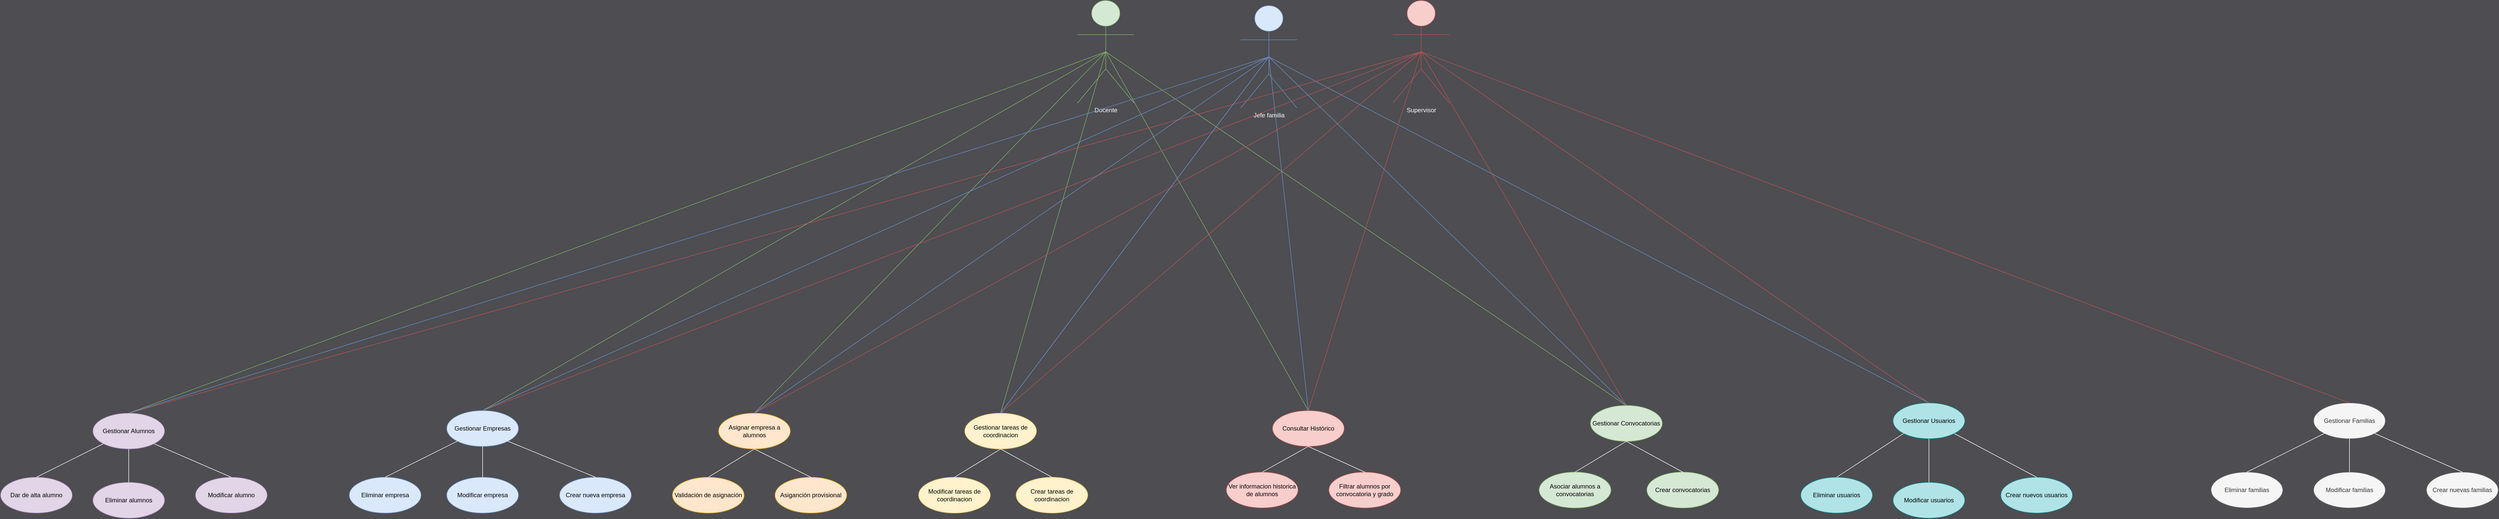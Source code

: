 <mxfile version="26.1.1">
  <diagram name="Página-1" id="VZV8FIvFbjV9p11Crrui">
    <mxGraphModel dx="5668" dy="1858" grid="1" gridSize="10" guides="1" tooltips="1" connect="1" arrows="1" fold="1" page="1" pageScale="1" pageWidth="827" pageHeight="1169" background="#4D4D52" math="0" shadow="0">
      <root>
        <mxCell id="0" />
        <mxCell id="1" parent="0" />
        <mxCell id="WciaTM6kuAnRDS8gRZQJ-1" value="Docente" style="shape=umlActor;verticalLabelPosition=bottom;verticalAlign=top;html=1;fillColor=#d5e8d4;strokeColor=#82b366;fontColor=#FFFFFF;" vertex="1" parent="1">
          <mxGeometry x="40" y="110" width="110" height="200" as="geometry" />
        </mxCell>
        <mxCell id="WciaTM6kuAnRDS8gRZQJ-2" value="Gestionar Alumnos" style="ellipse;whiteSpace=wrap;html=1;fillColor=#e1d5e7;strokeColor=#9673a6;" vertex="1" parent="1">
          <mxGeometry x="-1880" y="915" width="140" height="70" as="geometry" />
        </mxCell>
        <mxCell id="WciaTM6kuAnRDS8gRZQJ-3" value="Dar de alta alumno" style="ellipse;whiteSpace=wrap;html=1;fillColor=#e1d5e7;strokeColor=#9673a6;" vertex="1" parent="1">
          <mxGeometry x="-2060" y="1040" width="140" height="70" as="geometry" />
        </mxCell>
        <mxCell id="WciaTM6kuAnRDS8gRZQJ-4" value="Modificar alumno" style="ellipse;whiteSpace=wrap;html=1;fillColor=#e1d5e7;strokeColor=#9673a6;" vertex="1" parent="1">
          <mxGeometry x="-1680" y="1040" width="140" height="70" as="geometry" />
        </mxCell>
        <mxCell id="WciaTM6kuAnRDS8gRZQJ-5" value="Eliminar alumnos" style="ellipse;whiteSpace=wrap;html=1;fillColor=#e1d5e7;strokeColor=#9673a6;" vertex="1" parent="1">
          <mxGeometry x="-1880" y="1050" width="140" height="70" as="geometry" />
        </mxCell>
        <mxCell id="WciaTM6kuAnRDS8gRZQJ-6" value="" style="endArrow=none;html=1;rounded=0;entryX=0.5;entryY=0;entryDx=0;entryDy=0;exitX=0;exitY=1;exitDx=0;exitDy=0;fillColor=#f5f5f5;strokeColor=#FFFFFF;" edge="1" parent="1" source="WciaTM6kuAnRDS8gRZQJ-2" target="WciaTM6kuAnRDS8gRZQJ-3">
          <mxGeometry width="50" height="50" relative="1" as="geometry">
            <mxPoint x="-1920" y="925" as="sourcePoint" />
            <mxPoint x="-1870" y="875" as="targetPoint" />
          </mxGeometry>
        </mxCell>
        <mxCell id="WciaTM6kuAnRDS8gRZQJ-7" value="" style="endArrow=none;html=1;rounded=0;entryX=0.5;entryY=0;entryDx=0;entryDy=0;exitX=1;exitY=1;exitDx=0;exitDy=0;fillColor=#f5f5f5;strokeColor=#FFFFFF;" edge="1" parent="1" source="WciaTM6kuAnRDS8gRZQJ-2" target="WciaTM6kuAnRDS8gRZQJ-4">
          <mxGeometry width="50" height="50" relative="1" as="geometry">
            <mxPoint x="-1900" y="955" as="sourcePoint" />
            <mxPoint x="-1850" y="905" as="targetPoint" />
          </mxGeometry>
        </mxCell>
        <mxCell id="WciaTM6kuAnRDS8gRZQJ-8" value="" style="endArrow=none;html=1;rounded=0;entryX=0.5;entryY=0;entryDx=0;entryDy=0;exitX=0.5;exitY=1;exitDx=0;exitDy=0;fillColor=#f5f5f5;strokeColor=#FFFFFF;" edge="1" parent="1" source="WciaTM6kuAnRDS8gRZQJ-2" target="WciaTM6kuAnRDS8gRZQJ-5">
          <mxGeometry width="50" height="50" relative="1" as="geometry">
            <mxPoint x="-1930" y="975" as="sourcePoint" />
            <mxPoint x="-1880" y="925" as="targetPoint" />
          </mxGeometry>
        </mxCell>
        <mxCell id="WciaTM6kuAnRDS8gRZQJ-9" value="Gestionar Empresas" style="ellipse;whiteSpace=wrap;html=1;fillColor=#dae8fc;strokeColor=#6c8ebf;" vertex="1" parent="1">
          <mxGeometry x="-1190" y="910" width="140" height="70" as="geometry" />
        </mxCell>
        <mxCell id="WciaTM6kuAnRDS8gRZQJ-10" value="Crear nueva empresa" style="ellipse;whiteSpace=wrap;html=1;fillColor=#dae8fc;strokeColor=#6c8ebf;" vertex="1" parent="1">
          <mxGeometry x="-970" y="1040" width="140" height="70" as="geometry" />
        </mxCell>
        <mxCell id="WciaTM6kuAnRDS8gRZQJ-11" value="Modificar empresa" style="ellipse;whiteSpace=wrap;html=1;fillColor=#dae8fc;strokeColor=#6c8ebf;" vertex="1" parent="1">
          <mxGeometry x="-1190" y="1040" width="140" height="70" as="geometry" />
        </mxCell>
        <mxCell id="WciaTM6kuAnRDS8gRZQJ-12" value="Eliminar empresa" style="ellipse;whiteSpace=wrap;html=1;fillColor=#dae8fc;strokeColor=#6c8ebf;" vertex="1" parent="1">
          <mxGeometry x="-1380" y="1040" width="140" height="70" as="geometry" />
        </mxCell>
        <mxCell id="WciaTM6kuAnRDS8gRZQJ-13" value="" style="endArrow=none;html=1;rounded=0;entryX=0.5;entryY=0;entryDx=0;entryDy=0;exitX=1;exitY=1;exitDx=0;exitDy=0;fillColor=#f5f5f5;strokeColor=#FFFFFF;" edge="1" parent="1" source="WciaTM6kuAnRDS8gRZQJ-9" target="WciaTM6kuAnRDS8gRZQJ-10">
          <mxGeometry width="50" height="50" relative="1" as="geometry">
            <mxPoint x="-590" y="400" as="sourcePoint" />
            <mxPoint x="-540" y="350" as="targetPoint" />
          </mxGeometry>
        </mxCell>
        <mxCell id="WciaTM6kuAnRDS8gRZQJ-14" value="" style="endArrow=none;html=1;rounded=0;entryX=0.5;entryY=0;entryDx=0;entryDy=0;exitX=0.5;exitY=1;exitDx=0;exitDy=0;fillColor=#f5f5f5;strokeColor=#FFFFFF;" edge="1" parent="1" source="WciaTM6kuAnRDS8gRZQJ-9" target="WciaTM6kuAnRDS8gRZQJ-11">
          <mxGeometry width="50" height="50" relative="1" as="geometry">
            <mxPoint x="-570" y="430" as="sourcePoint" />
            <mxPoint x="-520" y="380" as="targetPoint" />
          </mxGeometry>
        </mxCell>
        <mxCell id="WciaTM6kuAnRDS8gRZQJ-15" value="" style="endArrow=none;html=1;rounded=0;entryX=0.5;entryY=0;entryDx=0;entryDy=0;exitX=0;exitY=1;exitDx=0;exitDy=0;fillColor=#f5f5f5;strokeColor=#FFFFFF;" edge="1" parent="1" source="WciaTM6kuAnRDS8gRZQJ-9" target="WciaTM6kuAnRDS8gRZQJ-12">
          <mxGeometry width="50" height="50" relative="1" as="geometry">
            <mxPoint x="-600" y="450" as="sourcePoint" />
            <mxPoint x="-550" y="400" as="targetPoint" />
          </mxGeometry>
        </mxCell>
        <mxCell id="WciaTM6kuAnRDS8gRZQJ-16" value="Asignar empresa a alumnos" style="ellipse;whiteSpace=wrap;html=1;fillColor=#ffe6cc;strokeColor=#d79b00;" vertex="1" parent="1">
          <mxGeometry x="-660" y="915" width="140" height="70" as="geometry" />
        </mxCell>
        <mxCell id="WciaTM6kuAnRDS8gRZQJ-17" value="Asiganción provisional" style="ellipse;whiteSpace=wrap;html=1;fillColor=#ffe6cc;strokeColor=#d79b00;" vertex="1" parent="1">
          <mxGeometry x="-550" y="1040" width="140" height="70" as="geometry" />
        </mxCell>
        <mxCell id="WciaTM6kuAnRDS8gRZQJ-18" value="Validación de asignación" style="ellipse;whiteSpace=wrap;html=1;fillColor=#ffe6cc;strokeColor=#d79b00;" vertex="1" parent="1">
          <mxGeometry x="-750" y="1040" width="140" height="70" as="geometry" />
        </mxCell>
        <mxCell id="WciaTM6kuAnRDS8gRZQJ-20" value="" style="endArrow=none;html=1;rounded=0;entryX=0.5;entryY=0;entryDx=0;entryDy=0;exitX=0.5;exitY=1;exitDx=0;exitDy=0;fillColor=#f5f5f5;strokeColor=#FFFFFF;" edge="1" parent="1" source="WciaTM6kuAnRDS8gRZQJ-16" target="WciaTM6kuAnRDS8gRZQJ-17">
          <mxGeometry width="50" height="50" relative="1" as="geometry">
            <mxPoint x="-540" y="925" as="sourcePoint" />
            <mxPoint x="-490" y="875" as="targetPoint" />
          </mxGeometry>
        </mxCell>
        <mxCell id="WciaTM6kuAnRDS8gRZQJ-21" value="" style="endArrow=none;html=1;rounded=0;entryX=0.5;entryY=0;entryDx=0;entryDy=0;exitX=0.5;exitY=1;exitDx=0;exitDy=0;fillColor=#f5f5f5;strokeColor=#FFFFFF;" edge="1" parent="1" source="WciaTM6kuAnRDS8gRZQJ-16" target="WciaTM6kuAnRDS8gRZQJ-18">
          <mxGeometry width="50" height="50" relative="1" as="geometry">
            <mxPoint x="-610" y="1020" as="sourcePoint" />
            <mxPoint x="-470" y="905" as="targetPoint" />
          </mxGeometry>
        </mxCell>
        <mxCell id="WciaTM6kuAnRDS8gRZQJ-26" value="Gestionar tareas de coordinacion" style="ellipse;whiteSpace=wrap;html=1;fillColor=#fff2cc;strokeColor=#d6b656;" vertex="1" parent="1">
          <mxGeometry x="-180" y="915" width="140" height="70" as="geometry" />
        </mxCell>
        <mxCell id="WciaTM6kuAnRDS8gRZQJ-27" value="Crear tareas de coordinacion" style="ellipse;whiteSpace=wrap;html=1;fillColor=#fff2cc;strokeColor=#d6b656;" vertex="1" parent="1">
          <mxGeometry x="-80" y="1040" width="140" height="70" as="geometry" />
        </mxCell>
        <mxCell id="WciaTM6kuAnRDS8gRZQJ-28" value="Modificar tareas de coordinacion" style="ellipse;whiteSpace=wrap;html=1;fillColor=#fff2cc;strokeColor=#d6b656;" vertex="1" parent="1">
          <mxGeometry x="-270" y="1040" width="140" height="70" as="geometry" />
        </mxCell>
        <mxCell id="WciaTM6kuAnRDS8gRZQJ-29" value="" style="endArrow=none;html=1;rounded=0;entryX=0.5;entryY=0;entryDx=0;entryDy=0;exitX=0.5;exitY=1;exitDx=0;exitDy=0;fillColor=#f5f5f5;strokeColor=#FFFFFF;" edge="1" parent="1" source="WciaTM6kuAnRDS8gRZQJ-26" target="WciaTM6kuAnRDS8gRZQJ-27">
          <mxGeometry width="50" height="50" relative="1" as="geometry">
            <mxPoint x="766" y="1270" as="sourcePoint" />
            <mxPoint x="816" y="1220" as="targetPoint" />
          </mxGeometry>
        </mxCell>
        <mxCell id="WciaTM6kuAnRDS8gRZQJ-30" value="" style="endArrow=none;html=1;rounded=0;entryX=0.5;entryY=0;entryDx=0;entryDy=0;exitX=0.5;exitY=1;exitDx=0;exitDy=0;fillColor=#f5f5f5;strokeColor=#FFFFFF;" edge="1" parent="1" source="WciaTM6kuAnRDS8gRZQJ-26" target="WciaTM6kuAnRDS8gRZQJ-28">
          <mxGeometry width="50" height="50" relative="1" as="geometry">
            <mxPoint x="786" y="1300" as="sourcePoint" />
            <mxPoint x="836" y="1250" as="targetPoint" />
          </mxGeometry>
        </mxCell>
        <mxCell id="WciaTM6kuAnRDS8gRZQJ-31" value="Consultar Histórico" style="ellipse;whiteSpace=wrap;html=1;fillColor=#f8cecc;strokeColor=#b85450;" vertex="1" parent="1">
          <mxGeometry x="420" y="910" width="140" height="70" as="geometry" />
        </mxCell>
        <mxCell id="WciaTM6kuAnRDS8gRZQJ-32" value="Filtrar alumnos por convocatoria y grado" style="ellipse;whiteSpace=wrap;html=1;fillColor=#f8cecc;strokeColor=#b85450;" vertex="1" parent="1">
          <mxGeometry x="530" y="1030" width="140" height="70" as="geometry" />
        </mxCell>
        <mxCell id="WciaTM6kuAnRDS8gRZQJ-33" value="Ver informacion historica de alumnos" style="ellipse;whiteSpace=wrap;html=1;fillColor=#f8cecc;strokeColor=#b85450;" vertex="1" parent="1">
          <mxGeometry x="330" y="1030" width="140" height="70" as="geometry" />
        </mxCell>
        <mxCell id="WciaTM6kuAnRDS8gRZQJ-34" value="" style="endArrow=none;html=1;rounded=0;entryX=0.5;entryY=0;entryDx=0;entryDy=0;exitX=0.5;exitY=1;exitDx=0;exitDy=0;fillColor=#f5f5f5;strokeColor=#FFFFFF;" edge="1" parent="1" source="WciaTM6kuAnRDS8gRZQJ-31" target="WciaTM6kuAnRDS8gRZQJ-32">
          <mxGeometry width="50" height="50" relative="1" as="geometry">
            <mxPoint x="390" y="920" as="sourcePoint" />
            <mxPoint x="440" y="870" as="targetPoint" />
          </mxGeometry>
        </mxCell>
        <mxCell id="WciaTM6kuAnRDS8gRZQJ-35" value="" style="endArrow=none;html=1;rounded=0;entryX=0.5;entryY=0;entryDx=0;entryDy=0;exitX=0.5;exitY=1;exitDx=0;exitDy=0;fillColor=#f5f5f5;strokeColor=#FFFFFF;" edge="1" parent="1" source="WciaTM6kuAnRDS8gRZQJ-31" target="WciaTM6kuAnRDS8gRZQJ-33">
          <mxGeometry width="50" height="50" relative="1" as="geometry">
            <mxPoint x="410" y="950" as="sourcePoint" />
            <mxPoint x="460" y="900" as="targetPoint" />
          </mxGeometry>
        </mxCell>
        <mxCell id="WciaTM6kuAnRDS8gRZQJ-36" value="Gestionar Convocatorias" style="ellipse;whiteSpace=wrap;html=1;fillColor=#d5e8d4;strokeColor=#82b366;" vertex="1" parent="1">
          <mxGeometry x="1040" y="900" width="140" height="70" as="geometry" />
        </mxCell>
        <mxCell id="WciaTM6kuAnRDS8gRZQJ-37" value="Crear convocatorias" style="ellipse;whiteSpace=wrap;html=1;fillColor=#d5e8d4;strokeColor=#82b366;" vertex="1" parent="1">
          <mxGeometry x="1150" y="1030" width="140" height="70" as="geometry" />
        </mxCell>
        <mxCell id="WciaTM6kuAnRDS8gRZQJ-38" value="Asociar alumnos a convocatorias" style="ellipse;whiteSpace=wrap;html=1;fillColor=#d5e8d4;strokeColor=#82b366;" vertex="1" parent="1">
          <mxGeometry x="940" y="1030" width="140" height="70" as="geometry" />
        </mxCell>
        <mxCell id="WciaTM6kuAnRDS8gRZQJ-39" value="" style="endArrow=none;html=1;rounded=0;entryX=0.5;entryY=0;entryDx=0;entryDy=0;exitX=0.5;exitY=1;exitDx=0;exitDy=0;fillColor=#f5f5f5;strokeColor=#FFFFFF;" edge="1" parent="1" source="WciaTM6kuAnRDS8gRZQJ-36" target="WciaTM6kuAnRDS8gRZQJ-37">
          <mxGeometry width="50" height="50" relative="1" as="geometry">
            <mxPoint x="1160" y="910" as="sourcePoint" />
            <mxPoint x="1210" y="860" as="targetPoint" />
          </mxGeometry>
        </mxCell>
        <mxCell id="WciaTM6kuAnRDS8gRZQJ-40" value="" style="endArrow=none;html=1;rounded=0;entryX=0.5;entryY=0;entryDx=0;entryDy=0;exitX=0.5;exitY=1;exitDx=0;exitDy=0;fillColor=#f5f5f5;strokeColor=#FFFFFF;" edge="1" parent="1" source="WciaTM6kuAnRDS8gRZQJ-36" target="WciaTM6kuAnRDS8gRZQJ-38">
          <mxGeometry width="50" height="50" relative="1" as="geometry">
            <mxPoint x="1180" y="940" as="sourcePoint" />
            <mxPoint x="1230" y="890" as="targetPoint" />
          </mxGeometry>
        </mxCell>
        <mxCell id="WciaTM6kuAnRDS8gRZQJ-41" value="Gestionar Usuarios" style="ellipse;whiteSpace=wrap;html=1;fillColor=#b0e3e6;strokeColor=#0e8088;" vertex="1" parent="1">
          <mxGeometry x="1630" y="895" width="140" height="70" as="geometry" />
        </mxCell>
        <mxCell id="WciaTM6kuAnRDS8gRZQJ-42" value="Crear nuevos usuarios" style="ellipse;whiteSpace=wrap;html=1;fillColor=#b0e3e6;strokeColor=#0e8088;" vertex="1" parent="1">
          <mxGeometry x="1840" y="1040" width="140" height="70" as="geometry" />
        </mxCell>
        <mxCell id="WciaTM6kuAnRDS8gRZQJ-43" value="Modificar usuarios" style="ellipse;whiteSpace=wrap;html=1;fillColor=#b0e3e6;strokeColor=#0e8088;" vertex="1" parent="1">
          <mxGeometry x="1630" y="1050" width="140" height="70" as="geometry" />
        </mxCell>
        <mxCell id="WciaTM6kuAnRDS8gRZQJ-44" value="" style="endArrow=none;html=1;rounded=0;entryX=0.5;entryY=0;entryDx=0;entryDy=0;exitX=1;exitY=1;exitDx=0;exitDy=0;fillColor=#f5f5f5;strokeColor=#FFFFFF;" edge="1" parent="1" source="WciaTM6kuAnRDS8gRZQJ-41" target="WciaTM6kuAnRDS8gRZQJ-42">
          <mxGeometry width="50" height="50" relative="1" as="geometry">
            <mxPoint x="1750" y="905" as="sourcePoint" />
            <mxPoint x="1800" y="855" as="targetPoint" />
          </mxGeometry>
        </mxCell>
        <mxCell id="WciaTM6kuAnRDS8gRZQJ-45" value="" style="endArrow=none;html=1;rounded=0;entryX=0.5;entryY=0;entryDx=0;entryDy=0;exitX=0.5;exitY=1;exitDx=0;exitDy=0;fillColor=#f5f5f5;strokeColor=#FFFFFF;" edge="1" parent="1" source="WciaTM6kuAnRDS8gRZQJ-41" target="WciaTM6kuAnRDS8gRZQJ-43">
          <mxGeometry width="50" height="50" relative="1" as="geometry">
            <mxPoint x="1770" y="935" as="sourcePoint" />
            <mxPoint x="1820" y="885" as="targetPoint" />
          </mxGeometry>
        </mxCell>
        <mxCell id="WciaTM6kuAnRDS8gRZQJ-46" value="Eliminar usuarios" style="ellipse;whiteSpace=wrap;html=1;fillColor=#b0e3e6;strokeColor=#0e8088;" vertex="1" parent="1">
          <mxGeometry x="1450" y="1040" width="140" height="70" as="geometry" />
        </mxCell>
        <mxCell id="WciaTM6kuAnRDS8gRZQJ-47" value="" style="endArrow=none;html=1;rounded=0;entryX=0.5;entryY=0;entryDx=0;entryDy=0;exitX=0;exitY=1;exitDx=0;exitDy=0;fillColor=#f5f5f5;strokeColor=#FFFFFF;" edge="1" parent="1" target="WciaTM6kuAnRDS8gRZQJ-46" source="WciaTM6kuAnRDS8gRZQJ-41">
          <mxGeometry width="50" height="50" relative="1" as="geometry">
            <mxPoint x="1775" y="1035" as="sourcePoint" />
            <mxPoint x="1825" y="990" as="targetPoint" />
          </mxGeometry>
        </mxCell>
        <mxCell id="WciaTM6kuAnRDS8gRZQJ-56" value="Gestionar Familias" style="ellipse;whiteSpace=wrap;html=1;fillColor=#f5f5f5;strokeColor=#666666;fontColor=#333333;" vertex="1" parent="1">
          <mxGeometry x="2450" y="895" width="140" height="70" as="geometry" />
        </mxCell>
        <mxCell id="WciaTM6kuAnRDS8gRZQJ-57" value="Crear nuevas familias" style="ellipse;whiteSpace=wrap;html=1;fillColor=#f5f5f5;strokeColor=#666666;fontColor=#333333;" vertex="1" parent="1">
          <mxGeometry x="2670" y="1030" width="140" height="70" as="geometry" />
        </mxCell>
        <mxCell id="WciaTM6kuAnRDS8gRZQJ-58" value="Modificar familias" style="ellipse;whiteSpace=wrap;html=1;fillColor=#f5f5f5;strokeColor=#666666;fontColor=#333333;" vertex="1" parent="1">
          <mxGeometry x="2450" y="1030" width="140" height="70" as="geometry" />
        </mxCell>
        <mxCell id="WciaTM6kuAnRDS8gRZQJ-59" value="" style="endArrow=none;html=1;rounded=0;entryX=0.5;entryY=0;entryDx=0;entryDy=0;exitX=1;exitY=1;exitDx=0;exitDy=0;fillColor=#f5f5f5;strokeColor=#FFFFFF;" edge="1" parent="1" source="WciaTM6kuAnRDS8gRZQJ-56" target="WciaTM6kuAnRDS8gRZQJ-57">
          <mxGeometry width="50" height="50" relative="1" as="geometry">
            <mxPoint x="2570" y="905" as="sourcePoint" />
            <mxPoint x="2620" y="855" as="targetPoint" />
          </mxGeometry>
        </mxCell>
        <mxCell id="WciaTM6kuAnRDS8gRZQJ-60" value="" style="endArrow=none;html=1;rounded=0;entryX=0.5;entryY=0;entryDx=0;entryDy=0;exitX=0.5;exitY=1;exitDx=0;exitDy=0;fillColor=#f5f5f5;strokeColor=#FFFFFF;" edge="1" parent="1" source="WciaTM6kuAnRDS8gRZQJ-56" target="WciaTM6kuAnRDS8gRZQJ-58">
          <mxGeometry width="50" height="50" relative="1" as="geometry">
            <mxPoint x="2590" y="935" as="sourcePoint" />
            <mxPoint x="2640" y="885" as="targetPoint" />
          </mxGeometry>
        </mxCell>
        <mxCell id="WciaTM6kuAnRDS8gRZQJ-61" value="Eliminar familias" style="ellipse;whiteSpace=wrap;html=1;fillColor=#f5f5f5;strokeColor=#666666;fontColor=#333333;" vertex="1" parent="1">
          <mxGeometry x="2250" y="1030" width="140" height="70" as="geometry" />
        </mxCell>
        <mxCell id="WciaTM6kuAnRDS8gRZQJ-62" value="" style="endArrow=none;html=1;rounded=0;entryX=0.5;entryY=0;entryDx=0;entryDy=0;exitX=0;exitY=1;exitDx=0;exitDy=0;fillColor=#f5f5f5;strokeColor=#FFFFFF;" edge="1" parent="1" source="WciaTM6kuAnRDS8gRZQJ-56" target="WciaTM6kuAnRDS8gRZQJ-61">
          <mxGeometry width="50" height="50" relative="1" as="geometry">
            <mxPoint x="2595" y="1035" as="sourcePoint" />
            <mxPoint x="2645" y="990" as="targetPoint" />
          </mxGeometry>
        </mxCell>
        <mxCell id="WciaTM6kuAnRDS8gRZQJ-67" value="Jefe familia" style="shape=umlActor;verticalLabelPosition=bottom;verticalAlign=top;html=1;fillColor=#dae8fc;strokeColor=#6c8ebf;fontColor=#FFFFFF;" vertex="1" parent="1">
          <mxGeometry x="358" y="120" width="110" height="200" as="geometry" />
        </mxCell>
        <mxCell id="WciaTM6kuAnRDS8gRZQJ-68" value="Supervisor" style="shape=umlActor;verticalLabelPosition=bottom;verticalAlign=top;html=1;fillColor=#f8cecc;strokeColor=#b85450;fontColor=#FFFFFF;" vertex="1" parent="1">
          <mxGeometry x="655" y="110" width="110" height="200" as="geometry" />
        </mxCell>
        <mxCell id="WciaTM6kuAnRDS8gRZQJ-69" value="" style="endArrow=none;html=1;rounded=0;exitX=0.5;exitY=0.5;exitDx=0;exitDy=0;exitPerimeter=0;entryX=0.5;entryY=0;entryDx=0;entryDy=0;fillColor=#d5e8d4;strokeColor=#82b366;" edge="1" parent="1" source="WciaTM6kuAnRDS8gRZQJ-1" target="WciaTM6kuAnRDS8gRZQJ-2">
          <mxGeometry width="50" height="50" relative="1" as="geometry">
            <mxPoint x="230" y="240" as="sourcePoint" />
            <mxPoint x="280" y="190" as="targetPoint" />
          </mxGeometry>
        </mxCell>
        <mxCell id="WciaTM6kuAnRDS8gRZQJ-70" value="" style="endArrow=none;html=1;rounded=0;entryX=0.5;entryY=0;entryDx=0;entryDy=0;exitX=0.5;exitY=0.5;exitDx=0;exitDy=0;exitPerimeter=0;fillColor=#d5e8d4;strokeColor=#82b366;" edge="1" parent="1" source="WciaTM6kuAnRDS8gRZQJ-1" target="WciaTM6kuAnRDS8gRZQJ-9">
          <mxGeometry width="50" height="50" relative="1" as="geometry">
            <mxPoint x="100" y="220" as="sourcePoint" />
            <mxPoint x="-1800" y="925" as="targetPoint" />
          </mxGeometry>
        </mxCell>
        <mxCell id="WciaTM6kuAnRDS8gRZQJ-71" value="" style="endArrow=none;html=1;rounded=0;entryX=0.5;entryY=0;entryDx=0;entryDy=0;exitX=0.5;exitY=0.5;exitDx=0;exitDy=0;exitPerimeter=0;fillColor=#d5e8d4;strokeColor=#82b366;" edge="1" parent="1" source="WciaTM6kuAnRDS8gRZQJ-1" target="WciaTM6kuAnRDS8gRZQJ-16">
          <mxGeometry width="50" height="50" relative="1" as="geometry">
            <mxPoint x="100" y="220" as="sourcePoint" />
            <mxPoint x="-1110" y="920" as="targetPoint" />
          </mxGeometry>
        </mxCell>
        <mxCell id="WciaTM6kuAnRDS8gRZQJ-72" value="" style="endArrow=none;html=1;rounded=0;entryX=0.5;entryY=0;entryDx=0;entryDy=0;exitX=0.5;exitY=0.5;exitDx=0;exitDy=0;exitPerimeter=0;fillColor=#d5e8d4;strokeColor=#82b366;" edge="1" parent="1" source="WciaTM6kuAnRDS8gRZQJ-1" target="WciaTM6kuAnRDS8gRZQJ-26">
          <mxGeometry width="50" height="50" relative="1" as="geometry">
            <mxPoint x="100" y="220" as="sourcePoint" />
            <mxPoint x="-580" y="925" as="targetPoint" />
          </mxGeometry>
        </mxCell>
        <mxCell id="WciaTM6kuAnRDS8gRZQJ-73" value="" style="endArrow=none;html=1;rounded=0;entryX=0.5;entryY=0;entryDx=0;entryDy=0;exitX=0.5;exitY=0.5;exitDx=0;exitDy=0;exitPerimeter=0;fillColor=#d5e8d4;strokeColor=#82b366;" edge="1" parent="1" source="WciaTM6kuAnRDS8gRZQJ-1" target="WciaTM6kuAnRDS8gRZQJ-31">
          <mxGeometry width="50" height="50" relative="1" as="geometry">
            <mxPoint x="100" y="220" as="sourcePoint" />
            <mxPoint x="-100" y="925" as="targetPoint" />
          </mxGeometry>
        </mxCell>
        <mxCell id="WciaTM6kuAnRDS8gRZQJ-74" value="" style="endArrow=none;html=1;rounded=0;entryX=0.5;entryY=0;entryDx=0;entryDy=0;exitX=0.5;exitY=0.5;exitDx=0;exitDy=0;exitPerimeter=0;fillColor=#d5e8d4;strokeColor=#82b366;" edge="1" parent="1" source="WciaTM6kuAnRDS8gRZQJ-1" target="WciaTM6kuAnRDS8gRZQJ-36">
          <mxGeometry width="50" height="50" relative="1" as="geometry">
            <mxPoint x="100" y="220" as="sourcePoint" />
            <mxPoint x="500" y="920" as="targetPoint" />
          </mxGeometry>
        </mxCell>
        <mxCell id="WciaTM6kuAnRDS8gRZQJ-75" value="" style="endArrow=none;html=1;rounded=0;entryX=0.5;entryY=0;entryDx=0;entryDy=0;exitX=0.5;exitY=0.5;exitDx=0;exitDy=0;exitPerimeter=0;fillColor=#dae8fc;strokeColor=#6c8ebf;" edge="1" parent="1" source="WciaTM6kuAnRDS8gRZQJ-67" target="WciaTM6kuAnRDS8gRZQJ-41">
          <mxGeometry width="50" height="50" relative="1" as="geometry">
            <mxPoint x="100" y="220" as="sourcePoint" />
            <mxPoint x="1120" y="910" as="targetPoint" />
          </mxGeometry>
        </mxCell>
        <mxCell id="WciaTM6kuAnRDS8gRZQJ-76" value="" style="endArrow=none;html=1;rounded=0;entryX=0.5;entryY=0;entryDx=0;entryDy=0;exitX=0.5;exitY=0.5;exitDx=0;exitDy=0;exitPerimeter=0;fillColor=#f8cecc;strokeColor=#b85450;" edge="1" parent="1" source="WciaTM6kuAnRDS8gRZQJ-68" target="WciaTM6kuAnRDS8gRZQJ-36">
          <mxGeometry width="50" height="50" relative="1" as="geometry">
            <mxPoint x="423" y="230" as="sourcePoint" />
            <mxPoint x="1120" y="910" as="targetPoint" />
          </mxGeometry>
        </mxCell>
        <mxCell id="WciaTM6kuAnRDS8gRZQJ-77" value="" style="endArrow=none;html=1;rounded=0;entryX=0.5;entryY=0;entryDx=0;entryDy=0;exitX=0.5;exitY=0.5;exitDx=0;exitDy=0;exitPerimeter=0;fillColor=#f8cecc;strokeColor=#b85450;" edge="1" parent="1" source="WciaTM6kuAnRDS8gRZQJ-68" target="WciaTM6kuAnRDS8gRZQJ-41">
          <mxGeometry width="50" height="50" relative="1" as="geometry">
            <mxPoint x="720" y="220" as="sourcePoint" />
            <mxPoint x="1130" y="920" as="targetPoint" />
          </mxGeometry>
        </mxCell>
        <mxCell id="WciaTM6kuAnRDS8gRZQJ-78" value="" style="endArrow=none;html=1;rounded=0;entryX=0.5;entryY=0;entryDx=0;entryDy=0;exitX=0.5;exitY=0.5;exitDx=0;exitDy=0;exitPerimeter=0;fillColor=#f8cecc;strokeColor=#b85450;" edge="1" parent="1" source="WciaTM6kuAnRDS8gRZQJ-68" target="WciaTM6kuAnRDS8gRZQJ-56">
          <mxGeometry width="50" height="50" relative="1" as="geometry">
            <mxPoint x="720" y="220" as="sourcePoint" />
            <mxPoint x="1710" y="905" as="targetPoint" />
          </mxGeometry>
        </mxCell>
        <mxCell id="WciaTM6kuAnRDS8gRZQJ-79" value="" style="endArrow=none;html=1;rounded=0;entryX=0.5;entryY=0;entryDx=0;entryDy=0;exitX=0.5;exitY=0.5;exitDx=0;exitDy=0;exitPerimeter=0;fillColor=#f8cecc;strokeColor=#b85450;" edge="1" parent="1" source="WciaTM6kuAnRDS8gRZQJ-68" target="WciaTM6kuAnRDS8gRZQJ-31">
          <mxGeometry width="50" height="50" relative="1" as="geometry">
            <mxPoint x="720" y="220" as="sourcePoint" />
            <mxPoint x="1130" y="920" as="targetPoint" />
          </mxGeometry>
        </mxCell>
        <mxCell id="WciaTM6kuAnRDS8gRZQJ-80" value="" style="endArrow=none;html=1;rounded=0;entryX=0.5;entryY=0;entryDx=0;entryDy=0;exitX=0.5;exitY=0.5;exitDx=0;exitDy=0;exitPerimeter=0;fillColor=#f8cecc;strokeColor=#b85450;" edge="1" parent="1" source="WciaTM6kuAnRDS8gRZQJ-68" target="WciaTM6kuAnRDS8gRZQJ-26">
          <mxGeometry width="50" height="50" relative="1" as="geometry">
            <mxPoint x="720" y="220" as="sourcePoint" />
            <mxPoint x="500" y="920" as="targetPoint" />
          </mxGeometry>
        </mxCell>
        <mxCell id="WciaTM6kuAnRDS8gRZQJ-81" value="" style="endArrow=none;html=1;rounded=0;entryX=0.5;entryY=0;entryDx=0;entryDy=0;exitX=0.5;exitY=0.5;exitDx=0;exitDy=0;exitPerimeter=0;fillColor=#f8cecc;strokeColor=#b85450;" edge="1" parent="1" source="WciaTM6kuAnRDS8gRZQJ-68" target="WciaTM6kuAnRDS8gRZQJ-16">
          <mxGeometry width="50" height="50" relative="1" as="geometry">
            <mxPoint x="720" y="220" as="sourcePoint" />
            <mxPoint x="-100" y="925" as="targetPoint" />
          </mxGeometry>
        </mxCell>
        <mxCell id="WciaTM6kuAnRDS8gRZQJ-82" value="" style="endArrow=none;html=1;rounded=0;entryX=0.5;entryY=0;entryDx=0;entryDy=0;exitX=0.5;exitY=0.5;exitDx=0;exitDy=0;exitPerimeter=0;fillColor=#f8cecc;strokeColor=#b85450;" edge="1" parent="1" source="WciaTM6kuAnRDS8gRZQJ-68" target="WciaTM6kuAnRDS8gRZQJ-9">
          <mxGeometry width="50" height="50" relative="1" as="geometry">
            <mxPoint x="720" y="220" as="sourcePoint" />
            <mxPoint x="-580" y="925" as="targetPoint" />
          </mxGeometry>
        </mxCell>
        <mxCell id="WciaTM6kuAnRDS8gRZQJ-83" value="" style="endArrow=none;html=1;rounded=0;entryX=0.5;entryY=0;entryDx=0;entryDy=0;exitX=0.5;exitY=0.5;exitDx=0;exitDy=0;exitPerimeter=0;fillColor=#f8cecc;strokeColor=#b85450;" edge="1" parent="1" source="WciaTM6kuAnRDS8gRZQJ-68" target="WciaTM6kuAnRDS8gRZQJ-2">
          <mxGeometry width="50" height="50" relative="1" as="geometry">
            <mxPoint x="720" y="220" as="sourcePoint" />
            <mxPoint x="-1110" y="920" as="targetPoint" />
          </mxGeometry>
        </mxCell>
        <mxCell id="WciaTM6kuAnRDS8gRZQJ-84" value="" style="endArrow=none;html=1;rounded=0;exitX=0.5;exitY=0.5;exitDx=0;exitDy=0;exitPerimeter=0;fillColor=#dae8fc;strokeColor=#6c8ebf;entryX=0.5;entryY=0;entryDx=0;entryDy=0;" edge="1" parent="1" source="WciaTM6kuAnRDS8gRZQJ-67" target="WciaTM6kuAnRDS8gRZQJ-36">
          <mxGeometry width="50" height="50" relative="1" as="geometry">
            <mxPoint x="423" y="230" as="sourcePoint" />
            <mxPoint x="1120" y="860" as="targetPoint" />
          </mxGeometry>
        </mxCell>
        <mxCell id="WciaTM6kuAnRDS8gRZQJ-85" value="" style="endArrow=none;html=1;rounded=0;fillColor=#dae8fc;strokeColor=#6c8ebf;entryX=0.5;entryY=0;entryDx=0;entryDy=0;exitX=0.5;exitY=0.5;exitDx=0;exitDy=0;exitPerimeter=0;" edge="1" parent="1" source="WciaTM6kuAnRDS8gRZQJ-67" target="WciaTM6kuAnRDS8gRZQJ-31">
          <mxGeometry width="50" height="50" relative="1" as="geometry">
            <mxPoint x="410" y="220" as="sourcePoint" />
            <mxPoint x="1120" y="910" as="targetPoint" />
          </mxGeometry>
        </mxCell>
        <mxCell id="WciaTM6kuAnRDS8gRZQJ-86" value="" style="endArrow=none;html=1;rounded=0;fillColor=#dae8fc;strokeColor=#6c8ebf;entryX=0.5;entryY=0;entryDx=0;entryDy=0;exitX=0.5;exitY=0.5;exitDx=0;exitDy=0;exitPerimeter=0;" edge="1" parent="1" source="WciaTM6kuAnRDS8gRZQJ-67" target="WciaTM6kuAnRDS8gRZQJ-26">
          <mxGeometry width="50" height="50" relative="1" as="geometry">
            <mxPoint x="423" y="230" as="sourcePoint" />
            <mxPoint x="500" y="920" as="targetPoint" />
          </mxGeometry>
        </mxCell>
        <mxCell id="WciaTM6kuAnRDS8gRZQJ-87" value="" style="endArrow=none;html=1;rounded=0;fillColor=#dae8fc;strokeColor=#6c8ebf;entryX=0.5;entryY=0;entryDx=0;entryDy=0;exitX=0.5;exitY=0.5;exitDx=0;exitDy=0;exitPerimeter=0;" edge="1" parent="1" source="WciaTM6kuAnRDS8gRZQJ-67" target="WciaTM6kuAnRDS8gRZQJ-26">
          <mxGeometry width="50" height="50" relative="1" as="geometry">
            <mxPoint x="423" y="230" as="sourcePoint" />
            <mxPoint x="-100" y="925" as="targetPoint" />
          </mxGeometry>
        </mxCell>
        <mxCell id="WciaTM6kuAnRDS8gRZQJ-88" value="" style="endArrow=none;html=1;rounded=0;fillColor=#dae8fc;strokeColor=#6c8ebf;entryX=0.5;entryY=0;entryDx=0;entryDy=0;exitX=0.5;exitY=0.5;exitDx=0;exitDy=0;exitPerimeter=0;" edge="1" parent="1" source="WciaTM6kuAnRDS8gRZQJ-67" target="WciaTM6kuAnRDS8gRZQJ-16">
          <mxGeometry width="50" height="50" relative="1" as="geometry">
            <mxPoint x="423" y="230" as="sourcePoint" />
            <mxPoint x="-100" y="925" as="targetPoint" />
          </mxGeometry>
        </mxCell>
        <mxCell id="WciaTM6kuAnRDS8gRZQJ-89" value="" style="endArrow=none;html=1;rounded=0;fillColor=#dae8fc;strokeColor=#6c8ebf;entryX=0.5;entryY=0;entryDx=0;entryDy=0;exitX=0.5;exitY=0.5;exitDx=0;exitDy=0;exitPerimeter=0;" edge="1" parent="1" source="WciaTM6kuAnRDS8gRZQJ-67" target="WciaTM6kuAnRDS8gRZQJ-9">
          <mxGeometry width="50" height="50" relative="1" as="geometry">
            <mxPoint x="423" y="230" as="sourcePoint" />
            <mxPoint x="-580" y="925" as="targetPoint" />
          </mxGeometry>
        </mxCell>
        <mxCell id="WciaTM6kuAnRDS8gRZQJ-90" value="" style="endArrow=none;html=1;rounded=0;fillColor=#dae8fc;strokeColor=#6c8ebf;entryX=0.5;entryY=0;entryDx=0;entryDy=0;exitX=0.5;exitY=0.5;exitDx=0;exitDy=0;exitPerimeter=0;" edge="1" parent="1" source="WciaTM6kuAnRDS8gRZQJ-67" target="WciaTM6kuAnRDS8gRZQJ-2">
          <mxGeometry width="50" height="50" relative="1" as="geometry">
            <mxPoint x="423" y="230" as="sourcePoint" />
            <mxPoint x="-1110" y="920" as="targetPoint" />
          </mxGeometry>
        </mxCell>
      </root>
    </mxGraphModel>
  </diagram>
</mxfile>
